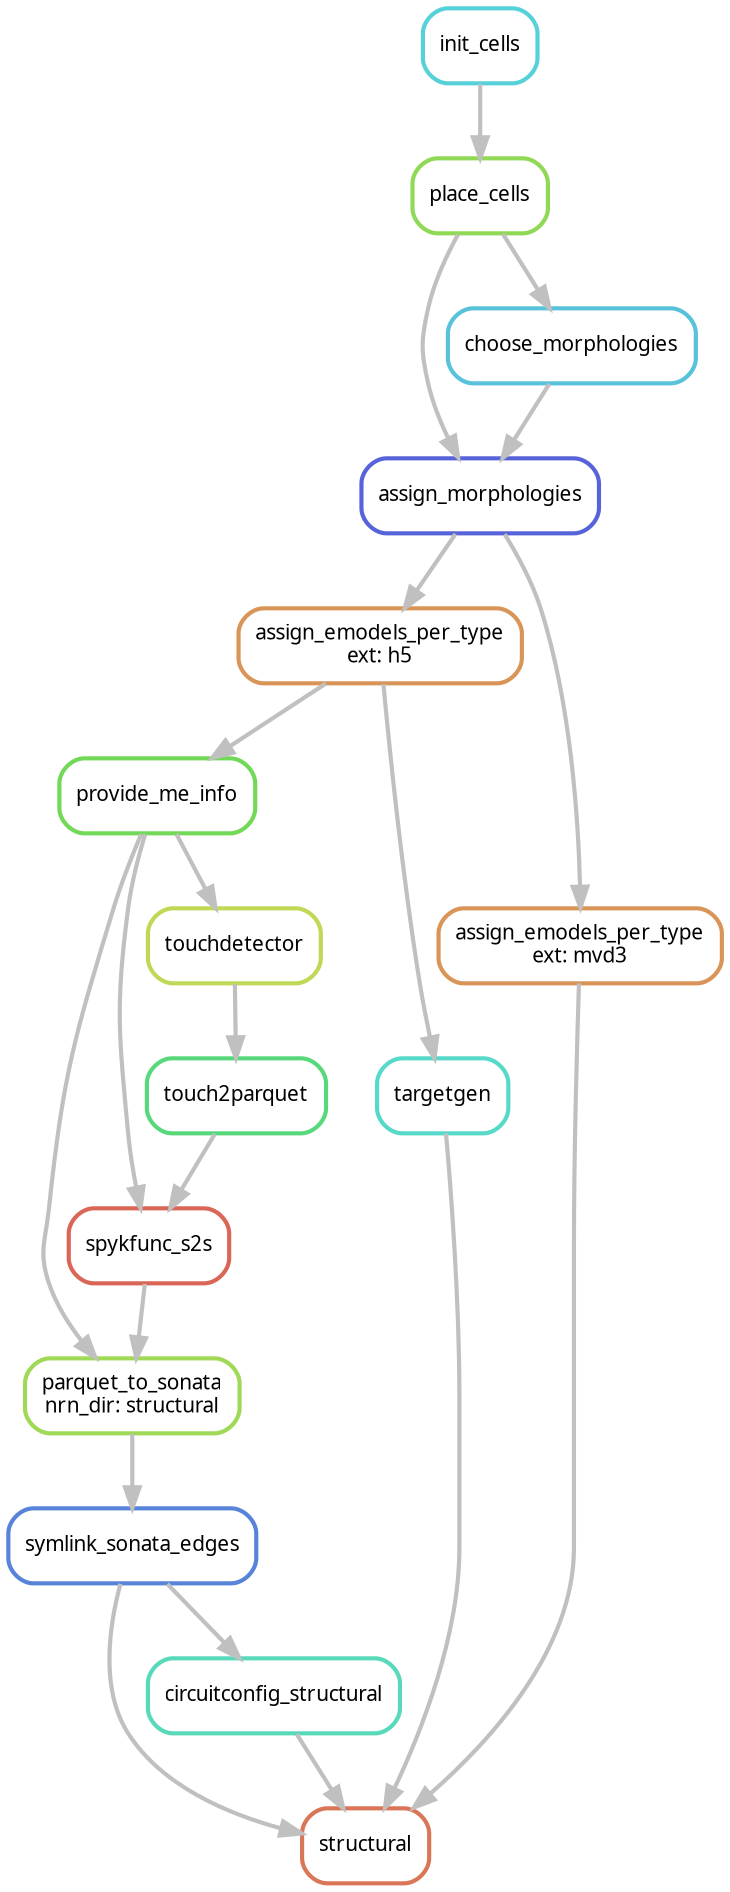 digraph snakemake_dag {
    graph[bgcolor=white, margin=0];
    node[shape=box, style=rounded, fontname=sans,                 fontsize=10, penwidth=2];
    edge[penwidth=2, color=grey];
	0[label = "structural", color = "0.04 0.6 0.85", style="rounded"];
	1[label = "circuitconfig_structural", color = "0.46 0.6 0.85", style="rounded"];
	2[label = "symlink_sonata_edges", color = "0.61 0.6 0.85", style="rounded"];
	3[label = "parquet_to_sonata\nnrn_dir: structural", color = "0.24 0.6 0.85", style="rounded"];
	4[label = "spykfunc_s2s", color = "0.02 0.6 0.85", style="rounded"];
	5[label = "provide_me_info", color = "0.30 0.6 0.85", style="rounded"];
	6[label = "assign_emodels_per_type\next: h5", color = "0.08 0.6 0.85", style="rounded"];
	7[label = "assign_morphologies", color = "0.65 0.6 0.85", style="rounded"];
	8[label = "place_cells", color = "0.26 0.6 0.85", style="rounded"];
	9[label = "init_cells", color = "0.51 0.6 0.85", style="rounded"];
	10[label = "choose_morphologies", color = "0.53 0.6 0.85", style="rounded"];
	11[label = "touch2parquet", color = "0.38 0.6 0.85", style="rounded"];
	12[label = "touchdetector", color = "0.20 0.6 0.85", style="rounded"];
	13[label = "assign_emodels_per_type\next: mvd3", color = "0.08 0.6 0.85", style="rounded"];
	14[label = "targetgen", color = "0.48 0.6 0.85", style="rounded"];
	1 -> 0
	13 -> 0
	14 -> 0
	2 -> 0
	2 -> 1
	3 -> 2
	4 -> 3
	5 -> 3
	5 -> 4
	11 -> 4
	6 -> 5
	7 -> 6
	8 -> 7
	10 -> 7
	9 -> 8
	8 -> 10
	12 -> 11
	5 -> 12
	7 -> 13
	6 -> 14
}            

